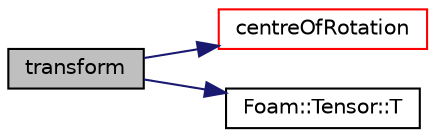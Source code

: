 digraph "transform"
{
  bgcolor="transparent";
  edge [fontname="Helvetica",fontsize="10",labelfontname="Helvetica",labelfontsize="10"];
  node [fontname="Helvetica",fontsize="10",shape=record];
  rankdir="LR";
  Node1546 [label="transform",height=0.2,width=0.4,color="black", fillcolor="grey75", style="filled", fontcolor="black"];
  Node1546 -> Node1547 [color="midnightblue",fontsize="10",style="solid",fontname="Helvetica"];
  Node1547 [label="centreOfRotation",height=0.2,width=0.4,color="red",URL="$a30805.html#ac69bb45c63cd2a8b38afc3ea65090515",tooltip="Return the current centre of rotation. "];
  Node1546 -> Node1549 [color="midnightblue",fontsize="10",style="solid",fontname="Helvetica"];
  Node1549 [label="Foam::Tensor::T",height=0.2,width=0.4,color="black",URL="$a28789.html#a12920d6e112e0fa9c723bc489c9d067b",tooltip="Return transpose. "];
}
